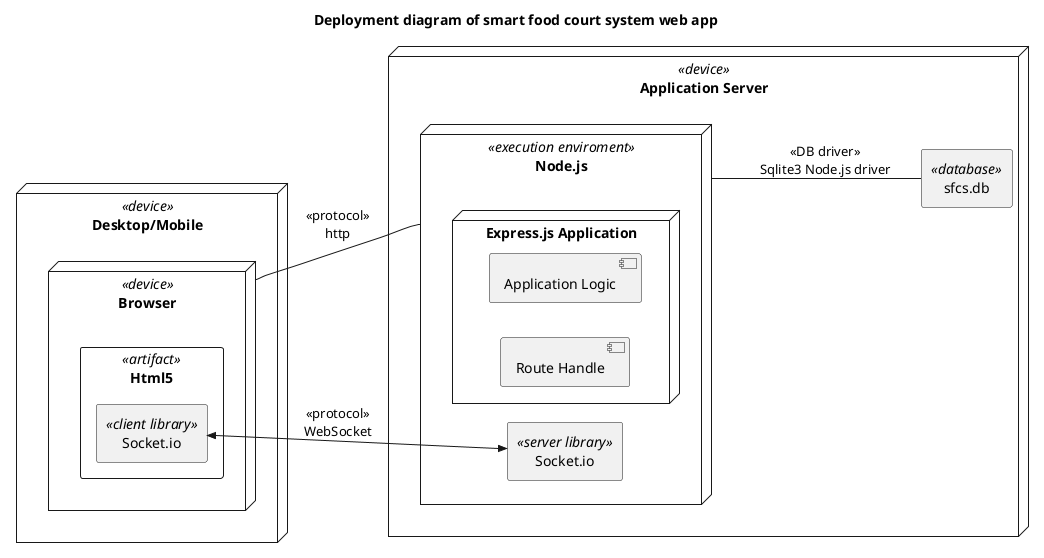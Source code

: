 @startuml deployment-diagram
title Deployment diagram of smart food court system web app
left to right direction
node "Application Server" <<device>> {
    node "Node.js" as no <<execution enviroment>> {
        node "Express.js Application" {
            component "Application Logic"
            component "Route Handle"
        }
        rectangle "Socket.io" as sS <<server library>>
    }
    rectangle "sfcs.db" as db <<database>>
}
node "Desktop/Mobile" <<device>> {
    node "Browser" as br <<device>> {
        rectangle "Html5" <<artifact>> {
            rectangle "Socket.io" as sC <<client library>>
        }
    }
}

no - br: <<protocol>>\nhttp
sC <<-->> sS: <<protocol>>\nWebSocket
no -- db: <<DB driver>>\nSqlite3 Node.js driver
@enduml